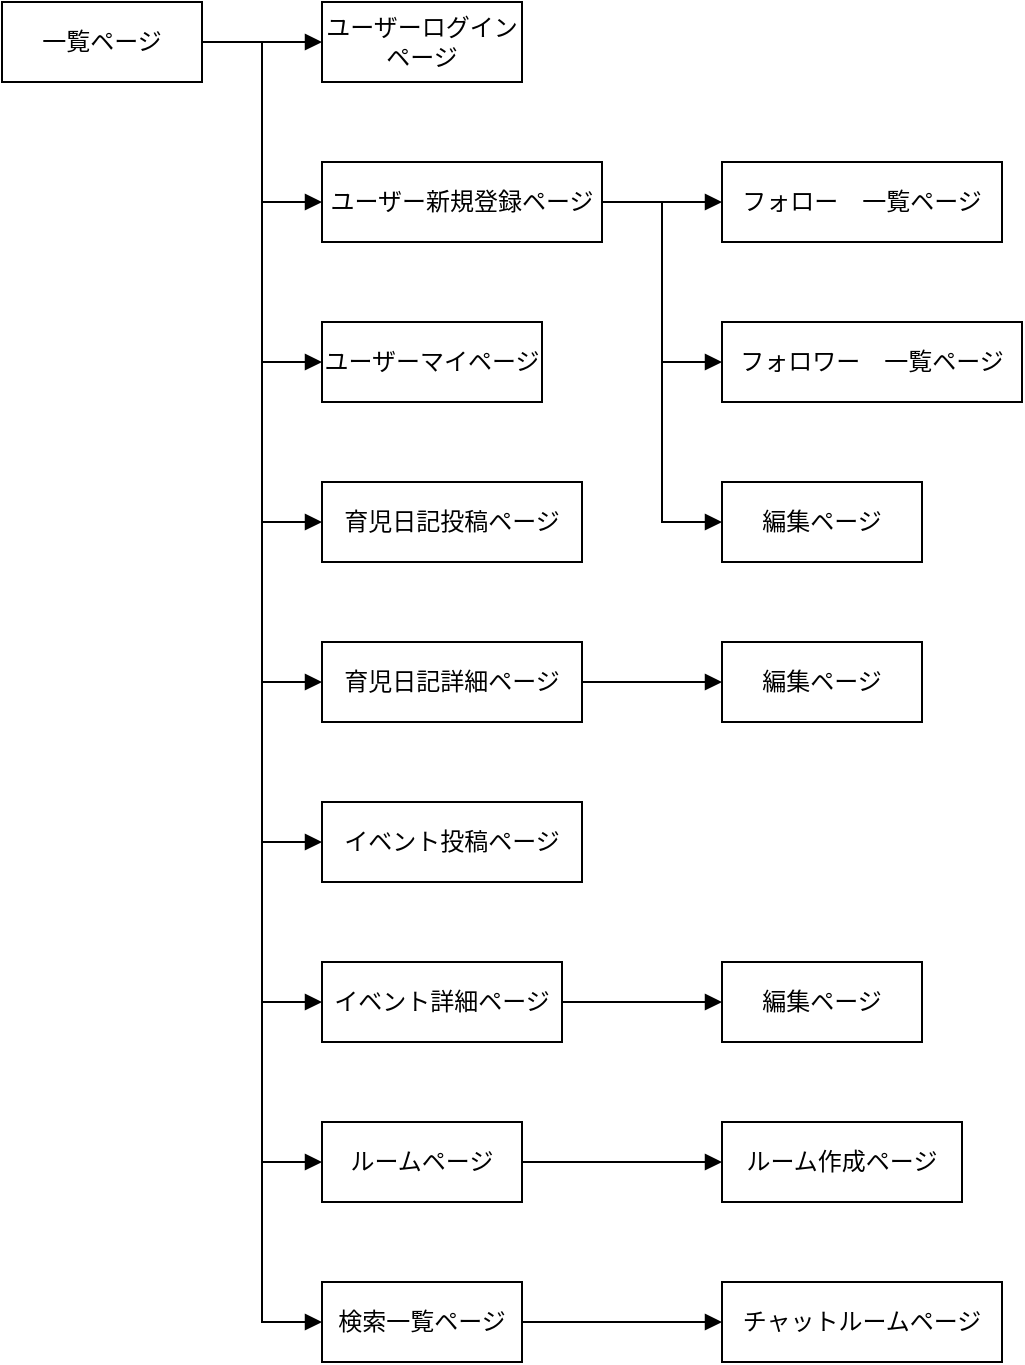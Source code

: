 <mxfile>
    <diagram id="2MORa06tgllRS4j9oQev" name="ページ1">
        <mxGraphModel dx="685" dy="682" grid="1" gridSize="10" guides="1" tooltips="1" connect="1" arrows="1" fold="1" page="1" pageScale="1" pageWidth="827" pageHeight="1169" math="0" shadow="0">
            <root>
                <mxCell id="0"/>
                <mxCell id="1" parent="0"/>
                <mxCell id="19" style="edgeStyle=none;html=1;exitX=1;exitY=0.5;exitDx=0;exitDy=0;entryX=0;entryY=0.5;entryDx=0;entryDy=0;endArrow=block;endFill=1;" edge="1" parent="1" source="2" target="3">
                    <mxGeometry relative="1" as="geometry"/>
                </mxCell>
                <mxCell id="2" value="一覧ページ" style="whiteSpace=wrap;html=1;align=center;" vertex="1" parent="1">
                    <mxGeometry x="80" y="80" width="100" height="40" as="geometry"/>
                </mxCell>
                <mxCell id="3" value="ユーザーログインページ" style="whiteSpace=wrap;html=1;align=center;" vertex="1" parent="1">
                    <mxGeometry x="240" y="80" width="100" height="40" as="geometry"/>
                </mxCell>
                <mxCell id="20" style="edgeStyle=none;html=1;exitX=0;exitY=0.5;exitDx=0;exitDy=0;endArrow=none;endFill=0;startArrow=block;startFill=1;rounded=0;" edge="1" parent="1" source="4">
                    <mxGeometry relative="1" as="geometry">
                        <mxPoint x="210" y="100" as="targetPoint"/>
                        <Array as="points">
                            <mxPoint x="210" y="180"/>
                        </Array>
                    </mxGeometry>
                </mxCell>
                <mxCell id="28" style="edgeStyle=none;html=1;exitX=1;exitY=0.5;exitDx=0;exitDy=0;entryX=0;entryY=0.5;entryDx=0;entryDy=0;endArrow=block;endFill=1;rounded=0;" edge="1" parent="1" source="4" target="12">
                    <mxGeometry relative="1" as="geometry"/>
                </mxCell>
                <mxCell id="4" value="ユーザー新規登録ページ" style="whiteSpace=wrap;html=1;align=center;" vertex="1" parent="1">
                    <mxGeometry x="240" y="160" width="140" height="40" as="geometry"/>
                </mxCell>
                <mxCell id="21" style="edgeStyle=none;html=1;exitX=0;exitY=0.5;exitDx=0;exitDy=0;endArrow=none;endFill=0;startArrow=block;startFill=1;rounded=0;" edge="1" parent="1" source="5">
                    <mxGeometry relative="1" as="geometry">
                        <mxPoint x="210" y="180" as="targetPoint"/>
                        <Array as="points">
                            <mxPoint x="210" y="260"/>
                        </Array>
                    </mxGeometry>
                </mxCell>
                <mxCell id="5" value="ユーザーマイページ" style="whiteSpace=wrap;html=1;align=center;" vertex="1" parent="1">
                    <mxGeometry x="240" y="240" width="110" height="40" as="geometry"/>
                </mxCell>
                <mxCell id="22" style="edgeStyle=none;html=1;exitX=0;exitY=0.5;exitDx=0;exitDy=0;endArrow=none;endFill=0;startArrow=block;startFill=1;rounded=0;" edge="1" parent="1" source="6">
                    <mxGeometry relative="1" as="geometry">
                        <mxPoint x="210" y="260" as="targetPoint"/>
                        <Array as="points">
                            <mxPoint x="210" y="340"/>
                        </Array>
                    </mxGeometry>
                </mxCell>
                <mxCell id="6" value="育児日記投稿ページ" style="whiteSpace=wrap;html=1;align=center;" vertex="1" parent="1">
                    <mxGeometry x="240" y="320" width="130" height="40" as="geometry"/>
                </mxCell>
                <mxCell id="23" style="edgeStyle=none;html=1;exitX=0;exitY=0.5;exitDx=0;exitDy=0;rounded=0;startArrow=block;startFill=1;endArrow=none;endFill=0;" edge="1" parent="1" source="7">
                    <mxGeometry relative="1" as="geometry">
                        <mxPoint x="210" y="340" as="targetPoint"/>
                        <Array as="points">
                            <mxPoint x="210" y="420"/>
                        </Array>
                    </mxGeometry>
                </mxCell>
                <mxCell id="31" style="edgeStyle=none;html=1;exitX=1;exitY=0.5;exitDx=0;exitDy=0;endArrow=block;endFill=1;" edge="1" parent="1" source="7" target="15">
                    <mxGeometry relative="1" as="geometry"/>
                </mxCell>
                <mxCell id="7" value="育児日記詳細ページ" style="whiteSpace=wrap;html=1;align=center;" vertex="1" parent="1">
                    <mxGeometry x="240" y="400" width="130" height="40" as="geometry"/>
                </mxCell>
                <mxCell id="24" style="edgeStyle=none;html=1;exitX=0;exitY=0.5;exitDx=0;exitDy=0;endArrow=none;endFill=0;startArrow=block;startFill=1;rounded=0;" edge="1" parent="1" source="8">
                    <mxGeometry relative="1" as="geometry">
                        <mxPoint x="210" y="420" as="targetPoint"/>
                        <Array as="points">
                            <mxPoint x="210" y="500"/>
                        </Array>
                    </mxGeometry>
                </mxCell>
                <mxCell id="8" value="イベント投稿ページ" style="whiteSpace=wrap;html=1;align=center;" vertex="1" parent="1">
                    <mxGeometry x="240" y="480" width="130" height="40" as="geometry"/>
                </mxCell>
                <mxCell id="25" style="edgeStyle=none;html=1;exitX=0;exitY=0.5;exitDx=0;exitDy=0;startArrow=block;startFill=1;rounded=0;endArrow=none;endFill=0;" edge="1" parent="1" source="9">
                    <mxGeometry relative="1" as="geometry">
                        <mxPoint x="210" y="500" as="targetPoint"/>
                        <Array as="points">
                            <mxPoint x="210" y="580"/>
                        </Array>
                    </mxGeometry>
                </mxCell>
                <mxCell id="32" style="edgeStyle=none;html=1;exitX=1;exitY=0.5;exitDx=0;exitDy=0;entryX=0;entryY=0.5;entryDx=0;entryDy=0;endArrow=block;endFill=1;" edge="1" parent="1" source="9" target="16">
                    <mxGeometry relative="1" as="geometry"/>
                </mxCell>
                <mxCell id="9" value="イベント詳細ページ" style="whiteSpace=wrap;html=1;align=center;" vertex="1" parent="1">
                    <mxGeometry x="240" y="560" width="120" height="40" as="geometry"/>
                </mxCell>
                <mxCell id="26" style="edgeStyle=none;html=1;exitX=0;exitY=0.5;exitDx=0;exitDy=0;startArrow=block;startFill=1;endArrow=none;endFill=0;rounded=0;" edge="1" parent="1" source="10">
                    <mxGeometry relative="1" as="geometry">
                        <mxPoint x="210" y="580" as="targetPoint"/>
                        <Array as="points">
                            <mxPoint x="210" y="660"/>
                        </Array>
                    </mxGeometry>
                </mxCell>
                <mxCell id="33" style="edgeStyle=none;html=1;exitX=1;exitY=0.5;exitDx=0;exitDy=0;entryX=0;entryY=0.5;entryDx=0;entryDy=0;endArrow=block;endFill=1;" edge="1" parent="1" source="10" target="17">
                    <mxGeometry relative="1" as="geometry"/>
                </mxCell>
                <mxCell id="10" value="ルームページ" style="whiteSpace=wrap;html=1;align=center;" vertex="1" parent="1">
                    <mxGeometry x="240" y="640" width="100" height="40" as="geometry"/>
                </mxCell>
                <mxCell id="27" style="edgeStyle=none;html=1;exitX=0;exitY=0.5;exitDx=0;exitDy=0;startArrow=block;startFill=1;endArrow=none;endFill=0;rounded=0;" edge="1" parent="1" source="11">
                    <mxGeometry relative="1" as="geometry">
                        <mxPoint x="210" y="660" as="targetPoint"/>
                        <Array as="points">
                            <mxPoint x="210" y="740"/>
                        </Array>
                    </mxGeometry>
                </mxCell>
                <mxCell id="34" style="edgeStyle=none;html=1;exitX=1;exitY=0.5;exitDx=0;exitDy=0;entryX=0;entryY=0.5;entryDx=0;entryDy=0;endArrow=block;endFill=1;" edge="1" parent="1" source="11" target="18">
                    <mxGeometry relative="1" as="geometry"/>
                </mxCell>
                <mxCell id="11" value="検索一覧ページ" style="whiteSpace=wrap;html=1;align=center;" vertex="1" parent="1">
                    <mxGeometry x="240" y="720" width="100" height="40" as="geometry"/>
                </mxCell>
                <mxCell id="12" value="フォロー　一覧ページ" style="whiteSpace=wrap;html=1;align=center;" vertex="1" parent="1">
                    <mxGeometry x="440" y="160" width="140" height="40" as="geometry"/>
                </mxCell>
                <mxCell id="29" style="edgeStyle=none;html=1;exitX=0;exitY=0.5;exitDx=0;exitDy=0;startArrow=block;startFill=1;endArrow=none;endFill=0;rounded=0;" edge="1" parent="1" source="13">
                    <mxGeometry relative="1" as="geometry">
                        <mxPoint x="410" y="180" as="targetPoint"/>
                        <Array as="points">
                            <mxPoint x="410" y="260"/>
                        </Array>
                    </mxGeometry>
                </mxCell>
                <mxCell id="13" value="フォロワー　一覧ページ" style="whiteSpace=wrap;html=1;align=center;" vertex="1" parent="1">
                    <mxGeometry x="440" y="240" width="150" height="40" as="geometry"/>
                </mxCell>
                <mxCell id="30" style="edgeStyle=none;html=1;exitX=0;exitY=0.5;exitDx=0;exitDy=0;startArrow=block;startFill=1;endArrow=none;endFill=0;rounded=0;" edge="1" parent="1" source="14">
                    <mxGeometry relative="1" as="geometry">
                        <mxPoint x="410" y="260" as="targetPoint"/>
                        <Array as="points">
                            <mxPoint x="410" y="340"/>
                        </Array>
                    </mxGeometry>
                </mxCell>
                <mxCell id="14" value="編集ページ" style="whiteSpace=wrap;html=1;align=center;" vertex="1" parent="1">
                    <mxGeometry x="440" y="320" width="100" height="40" as="geometry"/>
                </mxCell>
                <mxCell id="15" value="編集ページ" style="whiteSpace=wrap;html=1;align=center;" vertex="1" parent="1">
                    <mxGeometry x="440" y="400" width="100" height="40" as="geometry"/>
                </mxCell>
                <mxCell id="16" value="編集ページ" style="whiteSpace=wrap;html=1;align=center;" vertex="1" parent="1">
                    <mxGeometry x="440" y="560" width="100" height="40" as="geometry"/>
                </mxCell>
                <mxCell id="17" value="ルーム作成ページ" style="whiteSpace=wrap;html=1;align=center;" vertex="1" parent="1">
                    <mxGeometry x="440" y="640" width="120" height="40" as="geometry"/>
                </mxCell>
                <mxCell id="18" value="チャットルームページ" style="whiteSpace=wrap;html=1;align=center;" vertex="1" parent="1">
                    <mxGeometry x="440" y="720" width="140" height="40" as="geometry"/>
                </mxCell>
            </root>
        </mxGraphModel>
    </diagram>
</mxfile>